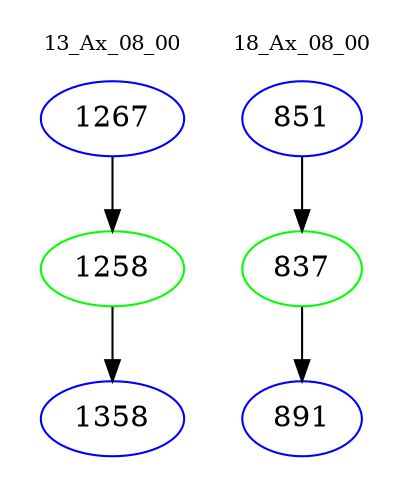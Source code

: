 digraph{
subgraph cluster_0 {
color = white
label = "13_Ax_08_00";
fontsize=10;
T0_1267 [label="1267", color="blue"]
T0_1267 -> T0_1258 [color="black"]
T0_1258 [label="1258", color="green"]
T0_1258 -> T0_1358 [color="black"]
T0_1358 [label="1358", color="blue"]
}
subgraph cluster_1 {
color = white
label = "18_Ax_08_00";
fontsize=10;
T1_851 [label="851", color="blue"]
T1_851 -> T1_837 [color="black"]
T1_837 [label="837", color="green"]
T1_837 -> T1_891 [color="black"]
T1_891 [label="891", color="blue"]
}
}
